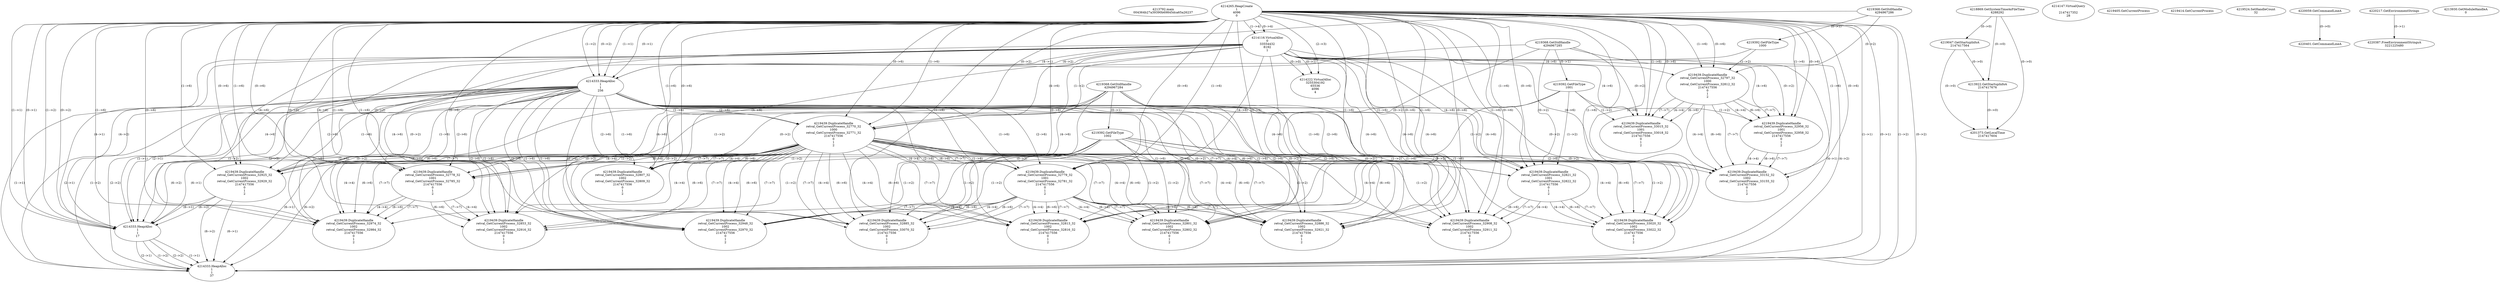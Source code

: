 // Global SCDG with merge call
digraph {
	0 [label="4213792.main
004364b27a39390b69845dca65a26237"]
	1 [label="4214265.HeapCreate
1
4096
0"]
	2 [label="4218869.GetSystemTimeAsFileTime
4288292"]
	3 [label="4214116.VirtualAlloc
0
33554432
8192
1"]
	1 -> 3 [label="(1-->4)"]
	1 -> 3 [label="(0-->4)"]
	4 [label="4214147.VirtualQuery

2147417352
28"]
	5 [label="4214222.VirtualAlloc
3255304192
65536
4096
4"]
	3 -> 5 [label="(0-->1)"]
	1 -> 5 [label="(2-->3)"]
	3 -> 5 [label="(0-->0)"]
	6 [label="4219047.GetStartupInfoA
2147417564"]
	2 -> 6 [label="(0-->0)"]
	7 [label="4219368.GetStdHandle
4294967286"]
	8 [label="4219392.GetFileType
1000"]
	7 -> 8 [label="(0-->1)"]
	9 [label="4219405.GetCurrentProcess
"]
	10 [label="4219414.GetCurrentProcess
"]
	11 [label="4219439.DuplicateHandle
retval_GetCurrentProcess_32797_32
1000
retval_GetCurrentProcess_32812_32
2147417556
0
1
2"]
	7 -> 11 [label="(0-->2)"]
	8 -> 11 [label="(1-->2)"]
	1 -> 11 [label="(1-->6)"]
	1 -> 11 [label="(0-->6)"]
	3 -> 11 [label="(4-->6)"]
	12 [label="4219368.GetStdHandle
4294967285"]
	13 [label="4219392.GetFileType
1001"]
	12 -> 13 [label="(0-->1)"]
	14 [label="4219439.DuplicateHandle
retval_GetCurrentProcess_33015_32
1001
retval_GetCurrentProcess_33018_32
2147417556
0
1
2"]
	12 -> 14 [label="(0-->2)"]
	13 -> 14 [label="(1-->2)"]
	11 -> 14 [label="(4-->4)"]
	1 -> 14 [label="(1-->6)"]
	1 -> 14 [label="(0-->6)"]
	3 -> 14 [label="(4-->6)"]
	11 -> 14 [label="(6-->6)"]
	11 -> 14 [label="(7-->7)"]
	15 [label="4219368.GetStdHandle
4294967284"]
	16 [label="4219392.GetFileType
1002"]
	15 -> 16 [label="(0-->1)"]
	17 [label="4214333.HeapAlloc
1
1
256"]
	1 -> 17 [label="(1-->1)"]
	1 -> 17 [label="(0-->1)"]
	3 -> 17 [label="(4-->1)"]
	1 -> 17 [label="(1-->2)"]
	1 -> 17 [label="(0-->2)"]
	3 -> 17 [label="(4-->2)"]
	18 [label="4219439.DuplicateHandle
retval_GetCurrentProcess_32770_32
1000
retval_GetCurrentProcess_32771_32
2147417556
0
1
2"]
	7 -> 18 [label="(0-->2)"]
	8 -> 18 [label="(1-->2)"]
	1 -> 18 [label="(1-->6)"]
	1 -> 18 [label="(0-->6)"]
	3 -> 18 [label="(4-->6)"]
	17 -> 18 [label="(1-->6)"]
	17 -> 18 [label="(2-->6)"]
	19 [label="4219439.DuplicateHandle
retval_GetCurrentProcess_32778_32
1001
retval_GetCurrentProcess_32785_32
2147417556
0
1
2"]
	12 -> 19 [label="(0-->2)"]
	13 -> 19 [label="(1-->2)"]
	18 -> 19 [label="(4-->4)"]
	1 -> 19 [label="(1-->6)"]
	1 -> 19 [label="(0-->6)"]
	3 -> 19 [label="(4-->6)"]
	17 -> 19 [label="(1-->6)"]
	17 -> 19 [label="(2-->6)"]
	18 -> 19 [label="(6-->6)"]
	18 -> 19 [label="(7-->7)"]
	20 [label="4219439.DuplicateHandle
retval_GetCurrentProcess_32925_32
1002
retval_GetCurrentProcess_32929_32
2147417556
0
1
2"]
	15 -> 20 [label="(0-->2)"]
	16 -> 20 [label="(1-->2)"]
	18 -> 20 [label="(4-->4)"]
	1 -> 20 [label="(1-->6)"]
	1 -> 20 [label="(0-->6)"]
	3 -> 20 [label="(4-->6)"]
	17 -> 20 [label="(1-->6)"]
	17 -> 20 [label="(2-->6)"]
	18 -> 20 [label="(6-->6)"]
	18 -> 20 [label="(7-->7)"]
	21 [label="4219524.SetHandleCount
32"]
	22 [label="4220059.GetCommandLineA
"]
	23 [label="4214333.HeapAlloc
1
1
17"]
	1 -> 23 [label="(1-->1)"]
	1 -> 23 [label="(0-->1)"]
	3 -> 23 [label="(4-->1)"]
	17 -> 23 [label="(1-->1)"]
	17 -> 23 [label="(2-->1)"]
	18 -> 23 [label="(6-->1)"]
	20 -> 23 [label="(6-->1)"]
	1 -> 23 [label="(1-->2)"]
	1 -> 23 [label="(0-->2)"]
	3 -> 23 [label="(4-->2)"]
	17 -> 23 [label="(1-->2)"]
	17 -> 23 [label="(2-->2)"]
	18 -> 23 [label="(6-->2)"]
	20 -> 23 [label="(6-->2)"]
	24 [label="4220217.GetEnvironmentStrings
"]
	25 [label="4214333.HeapAlloc
1
1
37"]
	1 -> 25 [label="(1-->1)"]
	1 -> 25 [label="(0-->1)"]
	3 -> 25 [label="(4-->1)"]
	17 -> 25 [label="(1-->1)"]
	17 -> 25 [label="(2-->1)"]
	18 -> 25 [label="(6-->1)"]
	20 -> 25 [label="(6-->1)"]
	23 -> 25 [label="(1-->1)"]
	23 -> 25 [label="(2-->1)"]
	1 -> 25 [label="(1-->2)"]
	1 -> 25 [label="(0-->2)"]
	3 -> 25 [label="(4-->2)"]
	17 -> 25 [label="(1-->2)"]
	17 -> 25 [label="(2-->2)"]
	18 -> 25 [label="(6-->2)"]
	20 -> 25 [label="(6-->2)"]
	23 -> 25 [label="(1-->2)"]
	23 -> 25 [label="(2-->2)"]
	26 [label="4219439.DuplicateHandle
retval_GetCurrentProcess_32807_32
1002
retval_GetCurrentProcess_32809_32
2147417556
0
1
2"]
	15 -> 26 [label="(0-->2)"]
	16 -> 26 [label="(1-->2)"]
	18 -> 26 [label="(4-->4)"]
	1 -> 26 [label="(1-->6)"]
	1 -> 26 [label="(0-->6)"]
	3 -> 26 [label="(4-->6)"]
	17 -> 26 [label="(1-->6)"]
	17 -> 26 [label="(2-->6)"]
	18 -> 26 [label="(6-->6)"]
	18 -> 26 [label="(7-->7)"]
	27 [label="4220387.FreeEnvironmentStringsA
3221225480"]
	24 -> 27 [label="(0-->1)"]
	28 [label="4213922.GetStartupInfoA
2147417676"]
	2 -> 28 [label="(0-->0)"]
	6 -> 28 [label="(0-->0)"]
	29 [label="4213930.GetModuleHandleA
0"]
	30 [label="4220401.GetCommandLineA
"]
	22 -> 30 [label="(0-->0)"]
	31 [label="4201373.GetLocalTime
2147417604"]
	2 -> 31 [label="(0-->0)"]
	6 -> 31 [label="(0-->0)"]
	28 -> 31 [label="(0-->0)"]
	32 [label="4219439.DuplicateHandle
retval_GetCurrentProcess_32779_32
1001
retval_GetCurrentProcess_32781_32
2147417556
0
1
2"]
	12 -> 32 [label="(0-->2)"]
	13 -> 32 [label="(1-->2)"]
	18 -> 32 [label="(4-->4)"]
	1 -> 32 [label="(1-->6)"]
	1 -> 32 [label="(0-->6)"]
	3 -> 32 [label="(4-->6)"]
	17 -> 32 [label="(1-->6)"]
	17 -> 32 [label="(2-->6)"]
	18 -> 32 [label="(6-->6)"]
	18 -> 32 [label="(7-->7)"]
	33 [label="4219439.DuplicateHandle
retval_GetCurrentProcess_32813_32
1002
retval_GetCurrentProcess_32816_32
2147417556
0
1
2"]
	15 -> 33 [label="(0-->2)"]
	16 -> 33 [label="(1-->2)"]
	18 -> 33 [label="(4-->4)"]
	32 -> 33 [label="(4-->4)"]
	1 -> 33 [label="(1-->6)"]
	1 -> 33 [label="(0-->6)"]
	3 -> 33 [label="(4-->6)"]
	17 -> 33 [label="(1-->6)"]
	17 -> 33 [label="(2-->6)"]
	18 -> 33 [label="(6-->6)"]
	32 -> 33 [label="(6-->6)"]
	18 -> 33 [label="(7-->7)"]
	32 -> 33 [label="(7-->7)"]
	34 [label="4219439.DuplicateHandle
retval_GetCurrentProcess_32821_32
1001
retval_GetCurrentProcess_32822_32
2147417556
0
1
2"]
	12 -> 34 [label="(0-->2)"]
	13 -> 34 [label="(1-->2)"]
	18 -> 34 [label="(4-->4)"]
	1 -> 34 [label="(1-->6)"]
	1 -> 34 [label="(0-->6)"]
	3 -> 34 [label="(4-->6)"]
	17 -> 34 [label="(1-->6)"]
	17 -> 34 [label="(2-->6)"]
	18 -> 34 [label="(6-->6)"]
	18 -> 34 [label="(7-->7)"]
	35 [label="4219439.DuplicateHandle
retval_GetCurrentProcess_32801_32
1002
retval_GetCurrentProcess_32802_32
2147417556
0
1
2"]
	15 -> 35 [label="(0-->2)"]
	16 -> 35 [label="(1-->2)"]
	18 -> 35 [label="(4-->4)"]
	32 -> 35 [label="(4-->4)"]
	1 -> 35 [label="(1-->6)"]
	1 -> 35 [label="(0-->6)"]
	3 -> 35 [label="(4-->6)"]
	17 -> 35 [label="(1-->6)"]
	17 -> 35 [label="(2-->6)"]
	18 -> 35 [label="(6-->6)"]
	32 -> 35 [label="(6-->6)"]
	18 -> 35 [label="(7-->7)"]
	32 -> 35 [label="(7-->7)"]
	36 [label="4219439.DuplicateHandle
retval_GetCurrentProcess_32853_32
1002
retval_GetCurrentProcess_32916_32
2147417556
0
1
2"]
	15 -> 36 [label="(0-->2)"]
	16 -> 36 [label="(1-->2)"]
	18 -> 36 [label="(4-->4)"]
	19 -> 36 [label="(4-->4)"]
	1 -> 36 [label="(1-->6)"]
	1 -> 36 [label="(0-->6)"]
	3 -> 36 [label="(4-->6)"]
	17 -> 36 [label="(1-->6)"]
	17 -> 36 [label="(2-->6)"]
	18 -> 36 [label="(6-->6)"]
	19 -> 36 [label="(6-->6)"]
	18 -> 36 [label="(7-->7)"]
	19 -> 36 [label="(7-->7)"]
	37 [label="4219439.DuplicateHandle
retval_GetCurrentProcess_32908_32
1002
retval_GetCurrentProcess_32911_32
2147417556
0
1
2"]
	15 -> 37 [label="(0-->2)"]
	16 -> 37 [label="(1-->2)"]
	18 -> 37 [label="(4-->4)"]
	34 -> 37 [label="(4-->4)"]
	1 -> 37 [label="(1-->6)"]
	1 -> 37 [label="(0-->6)"]
	3 -> 37 [label="(4-->6)"]
	17 -> 37 [label="(1-->6)"]
	17 -> 37 [label="(2-->6)"]
	18 -> 37 [label="(6-->6)"]
	34 -> 37 [label="(6-->6)"]
	18 -> 37 [label="(7-->7)"]
	34 -> 37 [label="(7-->7)"]
	38 [label="4219439.DuplicateHandle
retval_GetCurrentProcess_32886_32
1002
retval_GetCurrentProcess_32921_32
2147417556
0
1
2"]
	15 -> 38 [label="(0-->2)"]
	16 -> 38 [label="(1-->2)"]
	18 -> 38 [label="(4-->4)"]
	32 -> 38 [label="(4-->4)"]
	1 -> 38 [label="(1-->6)"]
	1 -> 38 [label="(0-->6)"]
	3 -> 38 [label="(4-->6)"]
	17 -> 38 [label="(1-->6)"]
	17 -> 38 [label="(2-->6)"]
	18 -> 38 [label="(6-->6)"]
	32 -> 38 [label="(6-->6)"]
	18 -> 38 [label="(7-->7)"]
	32 -> 38 [label="(7-->7)"]
	39 [label="4219439.DuplicateHandle
retval_GetCurrentProcess_32948_32
1002
retval_GetCurrentProcess_32970_32
2147417556
0
1
2"]
	15 -> 39 [label="(0-->2)"]
	16 -> 39 [label="(1-->2)"]
	18 -> 39 [label="(4-->4)"]
	32 -> 39 [label="(4-->4)"]
	1 -> 39 [label="(1-->6)"]
	1 -> 39 [label="(0-->6)"]
	3 -> 39 [label="(4-->6)"]
	17 -> 39 [label="(1-->6)"]
	17 -> 39 [label="(2-->6)"]
	18 -> 39 [label="(6-->6)"]
	32 -> 39 [label="(6-->6)"]
	18 -> 39 [label="(7-->7)"]
	32 -> 39 [label="(7-->7)"]
	40 [label="4219439.DuplicateHandle
retval_GetCurrentProcess_33020_32
1002
retval_GetCurrentProcess_33022_32
2147417556
0
1
2"]
	15 -> 40 [label="(0-->2)"]
	16 -> 40 [label="(1-->2)"]
	18 -> 40 [label="(4-->4)"]
	34 -> 40 [label="(4-->4)"]
	1 -> 40 [label="(1-->6)"]
	1 -> 40 [label="(0-->6)"]
	3 -> 40 [label="(4-->6)"]
	17 -> 40 [label="(1-->6)"]
	17 -> 40 [label="(2-->6)"]
	18 -> 40 [label="(6-->6)"]
	34 -> 40 [label="(6-->6)"]
	18 -> 40 [label="(7-->7)"]
	34 -> 40 [label="(7-->7)"]
	41 [label="4219439.DuplicateHandle
retval_GetCurrentProcess_32974_32
1002
retval_GetCurrentProcess_32984_32
2147417556
0
1
2"]
	15 -> 41 [label="(0-->2)"]
	16 -> 41 [label="(1-->2)"]
	18 -> 41 [label="(4-->4)"]
	19 -> 41 [label="(4-->4)"]
	1 -> 41 [label="(1-->6)"]
	1 -> 41 [label="(0-->6)"]
	3 -> 41 [label="(4-->6)"]
	17 -> 41 [label="(1-->6)"]
	17 -> 41 [label="(2-->6)"]
	18 -> 41 [label="(6-->6)"]
	19 -> 41 [label="(6-->6)"]
	18 -> 41 [label="(7-->7)"]
	19 -> 41 [label="(7-->7)"]
	42 [label="4219439.DuplicateHandle
retval_GetCurrentProcess_32885_32
1002
retval_GetCurrentProcess_33070_32
2147417556
0
1
2"]
	15 -> 42 [label="(0-->2)"]
	16 -> 42 [label="(1-->2)"]
	18 -> 42 [label="(4-->4)"]
	32 -> 42 [label="(4-->4)"]
	1 -> 42 [label="(1-->6)"]
	1 -> 42 [label="(0-->6)"]
	3 -> 42 [label="(4-->6)"]
	17 -> 42 [label="(1-->6)"]
	17 -> 42 [label="(2-->6)"]
	18 -> 42 [label="(6-->6)"]
	32 -> 42 [label="(6-->6)"]
	18 -> 42 [label="(7-->7)"]
	32 -> 42 [label="(7-->7)"]
	43 [label="4219439.DuplicateHandle
retval_GetCurrentProcess_32956_32
1001
retval_GetCurrentProcess_32958_32
2147417556
0
1
2"]
	12 -> 43 [label="(0-->2)"]
	13 -> 43 [label="(1-->2)"]
	11 -> 43 [label="(4-->4)"]
	1 -> 43 [label="(1-->6)"]
	1 -> 43 [label="(0-->6)"]
	3 -> 43 [label="(4-->6)"]
	11 -> 43 [label="(6-->6)"]
	11 -> 43 [label="(7-->7)"]
	44 [label="4219439.DuplicateHandle
retval_GetCurrentProcess_33152_32
1002
retval_GetCurrentProcess_33155_32
2147417556
0
1
2"]
	15 -> 44 [label="(0-->2)"]
	16 -> 44 [label="(1-->2)"]
	11 -> 44 [label="(4-->4)"]
	43 -> 44 [label="(4-->4)"]
	1 -> 44 [label="(1-->6)"]
	1 -> 44 [label="(0-->6)"]
	3 -> 44 [label="(4-->6)"]
	11 -> 44 [label="(6-->6)"]
	43 -> 44 [label="(6-->6)"]
	11 -> 44 [label="(7-->7)"]
	43 -> 44 [label="(7-->7)"]
}
